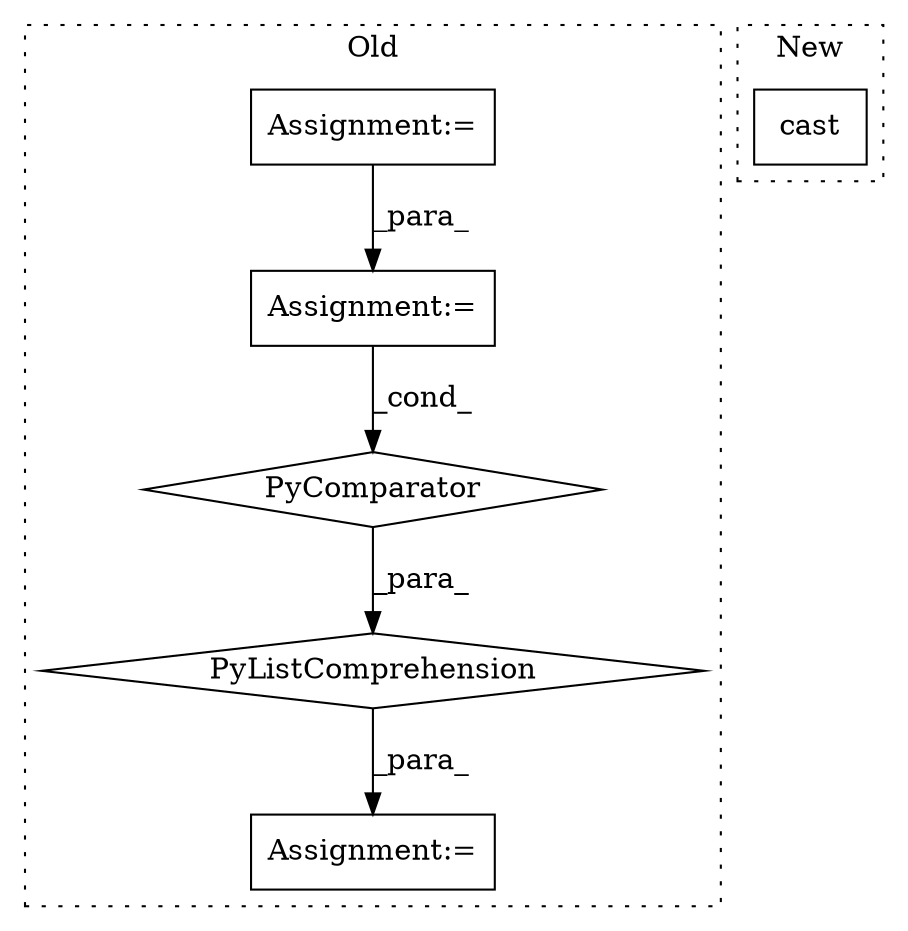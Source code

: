 digraph G {
subgraph cluster0 {
1 [label="PyComparator" a="113" s="6864" l="50" shape="diamond"];
3 [label="Assignment:=" a="7" s="6864" l="50" shape="box"];
4 [label="PyListComprehension" a="109" s="6792" l="243" shape="diamond"];
5 [label="Assignment:=" a="7" s="6974" l="42" shape="box"];
6 [label="Assignment:=" a="7" s="6769" l="23" shape="box"];
label = "Old";
style="dotted";
}
subgraph cluster1 {
2 [label="cast" a="32" s="5700,5733" l="5,1" shape="box"];
label = "New";
style="dotted";
}
1 -> 4 [label="_para_"];
3 -> 1 [label="_cond_"];
4 -> 6 [label="_para_"];
5 -> 3 [label="_para_"];
}
